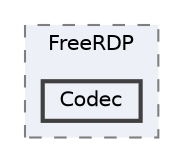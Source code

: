 digraph "FreeRDP-Sharp/FreeRDP/Codec"
{
 // LATEX_PDF_SIZE
  bgcolor="transparent";
  edge [fontname=Helvetica,fontsize=10,labelfontname=Helvetica,labelfontsize=10];
  node [fontname=Helvetica,fontsize=10,shape=box,height=0.2,width=0.4];
  compound=true
  subgraph clusterdir_40e035bea3eba5ad6923c885e22e6a4e {
    graph [ bgcolor="#edf0f7", pencolor="grey50", label="FreeRDP", fontname=Helvetica,fontsize=10 style="filled,dashed", URL="dir_40e035bea3eba5ad6923c885e22e6a4e.html",tooltip=""]
  dir_28c3fda1dcbe5119231eb99b845e0e9f [label="Codec", fillcolor="#edf0f7", color="grey25", style="filled,bold", URL="dir_28c3fda1dcbe5119231eb99b845e0e9f.html",tooltip=""];
  }
}
